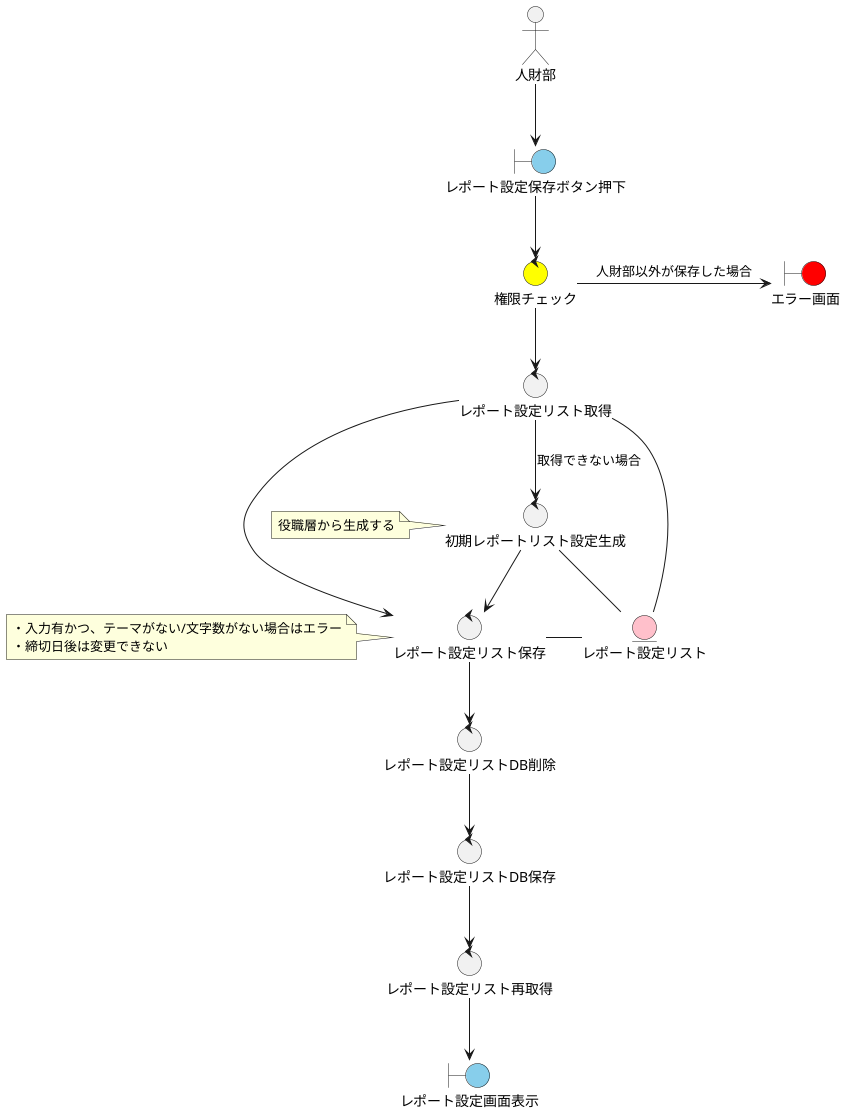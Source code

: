 @startuml

top to bottom direction

'アクター
actor 人財部

'バウンダリ
boundary レポート設定保存ボタン押下 #skyblue
boundary レポート設定画面表示 #skyblue
boundary エラー画面 #red

'コントロール
control 権限チェック #Yellow
control レポート設定リスト取得
control 初期レポートリスト設定生成
note left of 初期レポートリスト設定生成
役職層から生成する
end note 
control レポート設定リスト保存
note left of レポート設定リスト保存 
・入力有かつ、テーマがない/文字数がない場合はエラー
・締切日後は変更できない
end note 
control レポート設定リストDB削除
control レポート設定リストDB保存
control レポート設定リスト再取得

'エンティティ
entity レポート設定リスト #pink

'処理概要
人財部 --> レポート設定保存ボタン押下
レポート設定保存ボタン押下 --> 権限チェック
権限チェック --> レポート設定リスト取得
レポート設定リスト取得 -right- レポート設定リスト
権限チェック -> エラー画面 : 人財部以外が保存した場合
レポート設定リスト取得 --> 初期レポートリスト設定生成 : 取得できない場合
初期レポートリスト設定生成 -right- レポート設定リスト
レポート設定リスト取得 -> レポート設定リスト保存
初期レポートリスト設定生成 --> レポート設定リスト保存
レポート設定リスト保存 - レポート設定リスト
レポート設定リスト保存 --> レポート設定リストDB削除
レポート設定リストDB削除 --> レポート設定リストDB保存
レポート設定リストDB保存 --> レポート設定リスト再取得 
レポート設定リスト再取得 --> レポート設定画面表示

@enduml